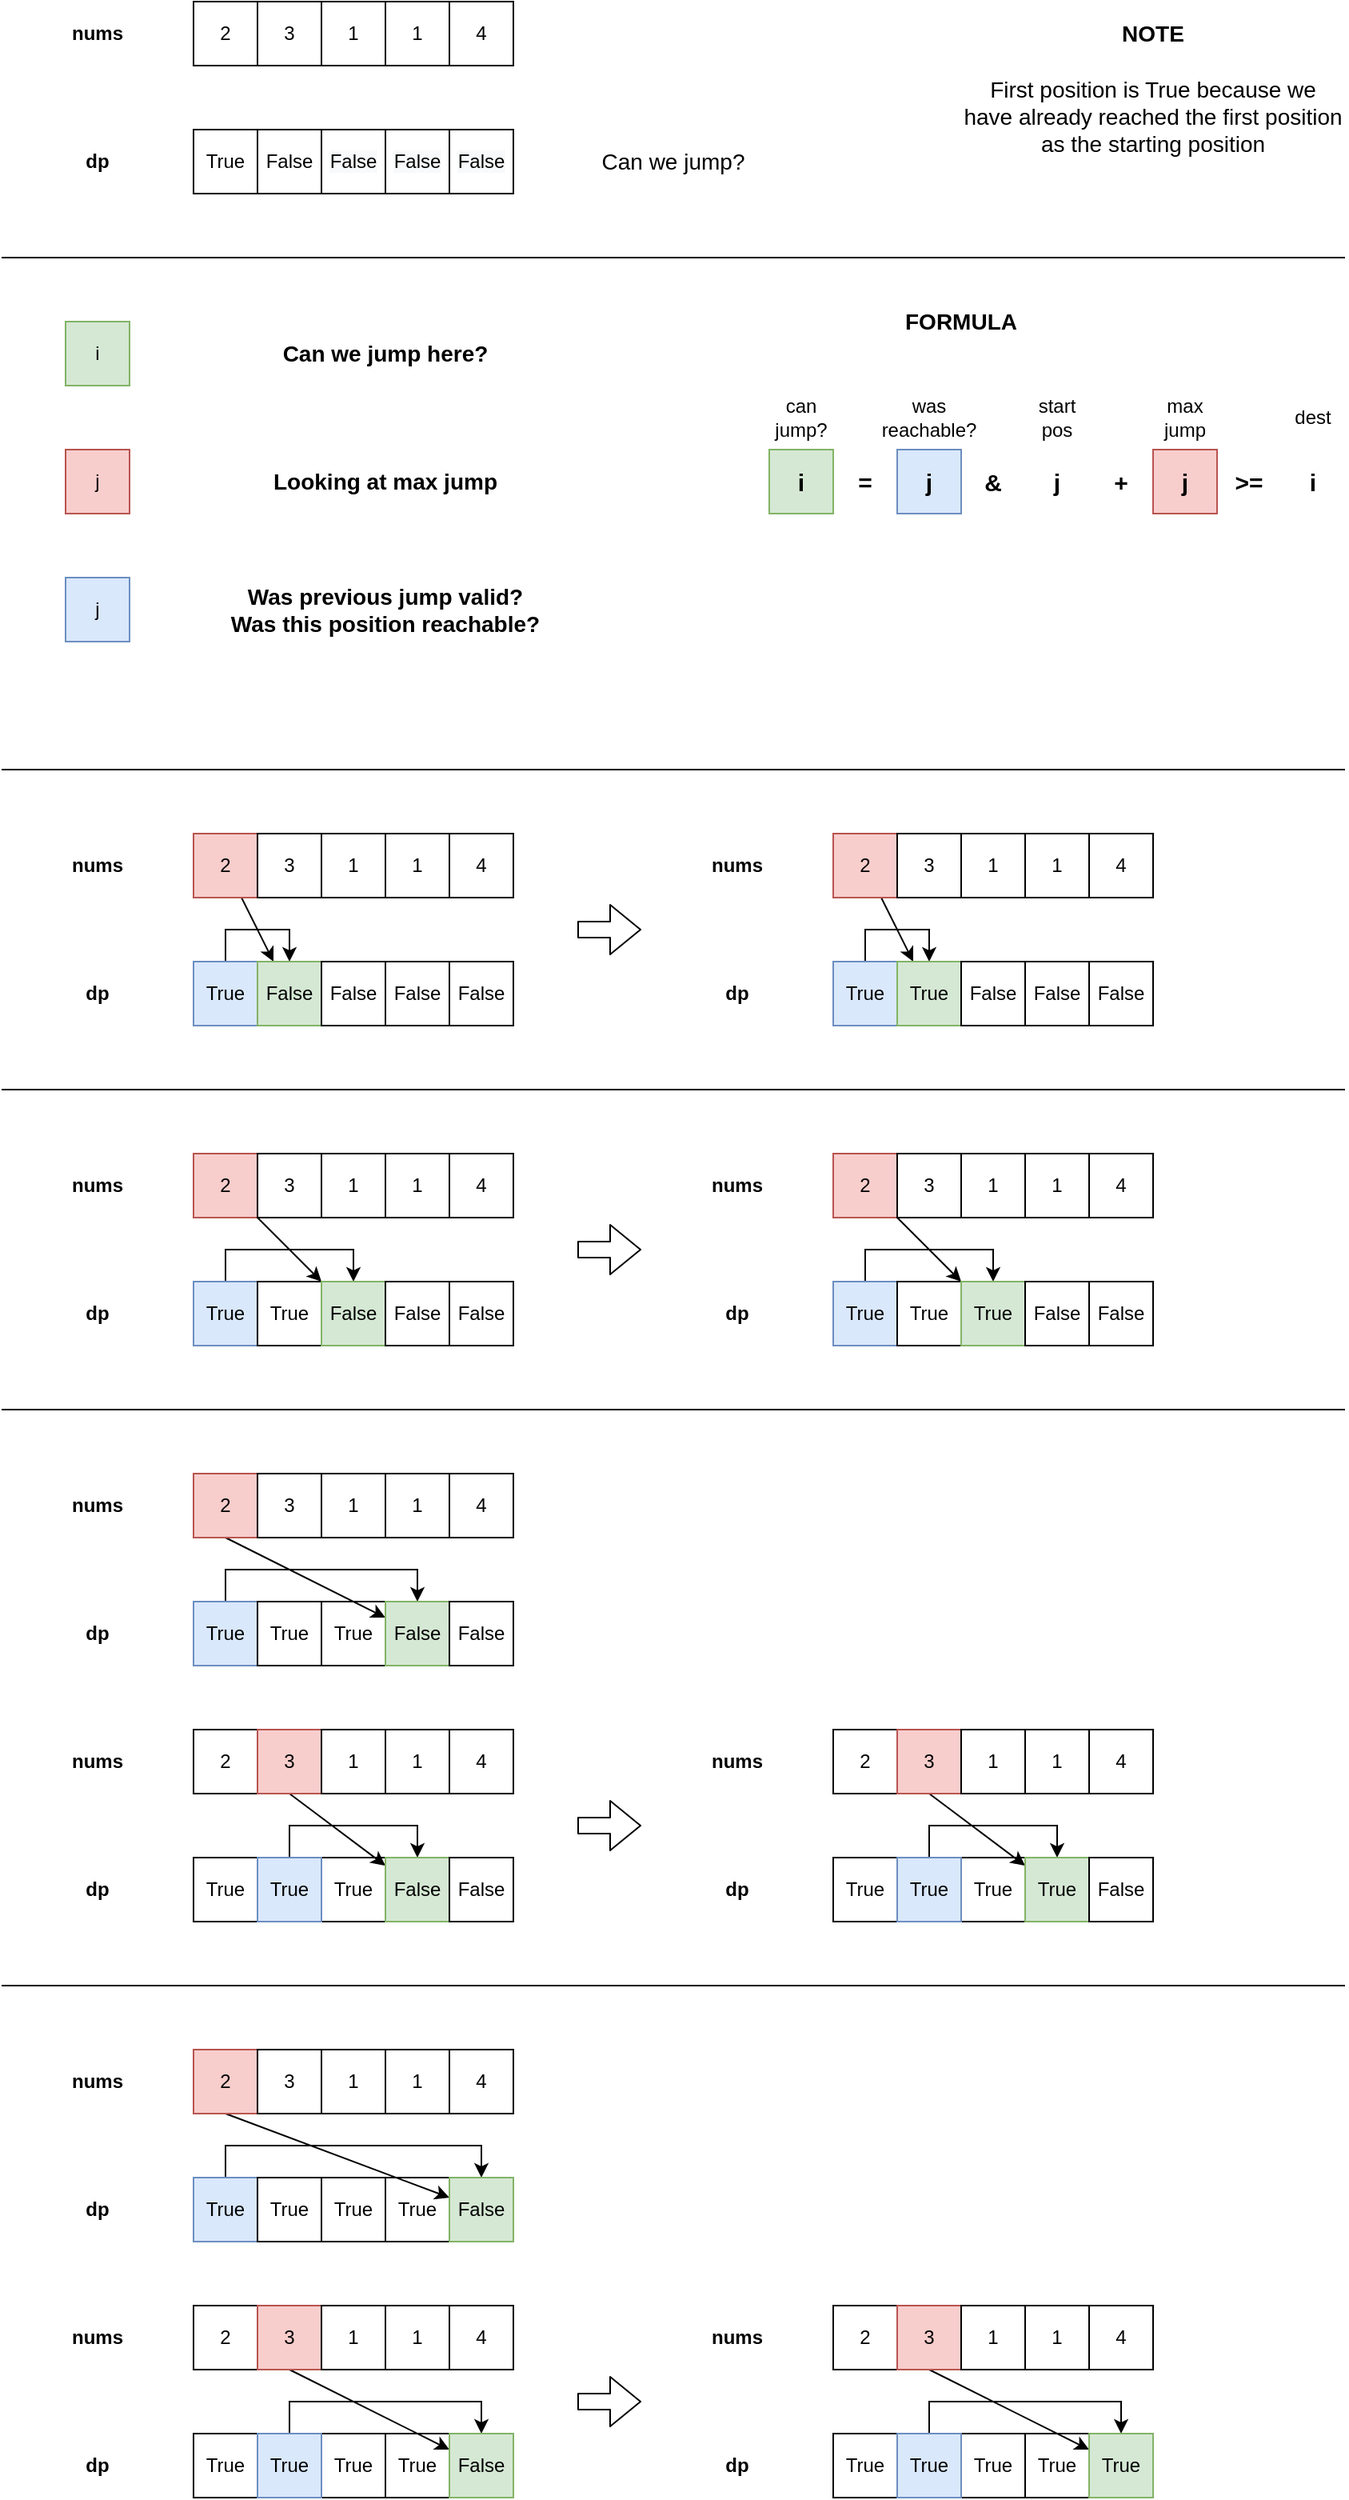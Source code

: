 <mxfile version="15.3.0" type="device"><diagram id="KZQVEzHMO0jpDMkzLU8p" name="Page-1"><mxGraphModel dx="1662" dy="804" grid="1" gridSize="10" guides="1" tooltips="1" connect="1" arrows="1" fold="1" page="1" pageScale="1" pageWidth="850" pageHeight="1100" math="0" shadow="0"><root><mxCell id="0"/><mxCell id="1" parent="0"/><mxCell id="sEmjUcZrNXA3cpRAIByS-242" value="True" style="rounded=0;whiteSpace=wrap;html=1;" parent="1" vertex="1"><mxGeometry x="640" y="1560" width="40" height="40" as="geometry"/></mxCell><mxCell id="sEmjUcZrNXA3cpRAIByS-211" value="True" style="rounded=0;whiteSpace=wrap;html=1;" parent="1" vertex="1"><mxGeometry x="240" y="1400" width="40" height="40" as="geometry"/></mxCell><mxCell id="sEmjUcZrNXA3cpRAIByS-124" value="True" style="rounded=0;whiteSpace=wrap;html=1;" parent="1" vertex="1"><mxGeometry x="200" y="1040" width="40" height="40" as="geometry"/></mxCell><mxCell id="sEmjUcZrNXA3cpRAIByS-1" value="2" style="rounded=0;whiteSpace=wrap;html=1;" parent="1" vertex="1"><mxGeometry x="120" y="40" width="40" height="40" as="geometry"/></mxCell><mxCell id="sEmjUcZrNXA3cpRAIByS-2" value="3" style="rounded=0;whiteSpace=wrap;html=1;" parent="1" vertex="1"><mxGeometry x="160" y="40" width="40" height="40" as="geometry"/></mxCell><mxCell id="sEmjUcZrNXA3cpRAIByS-3" value="1" style="rounded=0;whiteSpace=wrap;html=1;" parent="1" vertex="1"><mxGeometry x="200" y="40" width="40" height="40" as="geometry"/></mxCell><mxCell id="sEmjUcZrNXA3cpRAIByS-4" value="1" style="rounded=0;whiteSpace=wrap;html=1;" parent="1" vertex="1"><mxGeometry x="240" y="40" width="40" height="40" as="geometry"/></mxCell><mxCell id="sEmjUcZrNXA3cpRAIByS-5" value="4" style="rounded=0;whiteSpace=wrap;html=1;" parent="1" vertex="1"><mxGeometry x="280" y="40" width="40" height="40" as="geometry"/></mxCell><mxCell id="sEmjUcZrNXA3cpRAIByS-6" value="True" style="rounded=0;whiteSpace=wrap;html=1;" parent="1" vertex="1"><mxGeometry x="120" y="120" width="40" height="40" as="geometry"/></mxCell><mxCell id="sEmjUcZrNXA3cpRAIByS-7" value="False" style="rounded=0;whiteSpace=wrap;html=1;" parent="1" vertex="1"><mxGeometry x="160" y="120" width="40" height="40" as="geometry"/></mxCell><mxCell id="sEmjUcZrNXA3cpRAIByS-8" value="&lt;span style=&quot;color: rgb(0, 0, 0); font-family: helvetica; font-size: 12px; font-style: normal; font-weight: 400; letter-spacing: normal; text-align: center; text-indent: 0px; text-transform: none; word-spacing: 0px; background-color: rgb(248, 249, 250); display: inline; float: none;&quot;&gt;False&lt;/span&gt;" style="rounded=0;whiteSpace=wrap;html=1;" parent="1" vertex="1"><mxGeometry x="200" y="120" width="40" height="40" as="geometry"/></mxCell><mxCell id="sEmjUcZrNXA3cpRAIByS-9" value="&lt;span style=&quot;color: rgb(0, 0, 0); font-family: helvetica; font-size: 12px; font-style: normal; font-weight: 400; letter-spacing: normal; text-align: center; text-indent: 0px; text-transform: none; word-spacing: 0px; background-color: rgb(248, 249, 250); display: inline; float: none;&quot;&gt;False&lt;/span&gt;" style="rounded=0;whiteSpace=wrap;html=1;" parent="1" vertex="1"><mxGeometry x="240" y="120" width="40" height="40" as="geometry"/></mxCell><mxCell id="sEmjUcZrNXA3cpRAIByS-10" value="&lt;span style=&quot;color: rgb(0, 0, 0); font-family: helvetica; font-size: 12px; font-style: normal; font-weight: 400; letter-spacing: normal; text-align: center; text-indent: 0px; text-transform: none; word-spacing: 0px; background-color: rgb(248, 249, 250); display: inline; float: none;&quot;&gt;False&lt;/span&gt;" style="rounded=0;whiteSpace=wrap;html=1;" parent="1" vertex="1"><mxGeometry x="280" y="120" width="40" height="40" as="geometry"/></mxCell><mxCell id="sEmjUcZrNXA3cpRAIByS-11" value="nums" style="text;html=1;strokeColor=none;fillColor=none;align=center;verticalAlign=middle;whiteSpace=wrap;rounded=0;fontStyle=1" parent="1" vertex="1"><mxGeometry x="40" y="40" width="40" height="40" as="geometry"/></mxCell><mxCell id="sEmjUcZrNXA3cpRAIByS-12" value="dp" style="text;html=1;strokeColor=none;fillColor=none;align=center;verticalAlign=middle;whiteSpace=wrap;rounded=0;fontStyle=1" parent="1" vertex="1"><mxGeometry x="40" y="120" width="40" height="40" as="geometry"/></mxCell><mxCell id="sEmjUcZrNXA3cpRAIByS-19" value="" style="endArrow=none;html=1;" parent="1" edge="1"><mxGeometry width="50" height="50" relative="1" as="geometry"><mxPoint y="200" as="sourcePoint"/><mxPoint x="840" y="200" as="targetPoint"/></mxGeometry></mxCell><mxCell id="sEmjUcZrNXA3cpRAIByS-142" style="rounded=0;orthogonalLoop=1;jettySize=auto;html=1;fontSize=15;" parent="1" source="sEmjUcZrNXA3cpRAIByS-20" target="sEmjUcZrNXA3cpRAIByS-26" edge="1"><mxGeometry relative="1" as="geometry"><mxPoint x="220" y="620" as="targetPoint"/></mxGeometry></mxCell><mxCell id="sEmjUcZrNXA3cpRAIByS-20" value="2" style="rounded=0;whiteSpace=wrap;html=1;fillColor=#f8cecc;strokeColor=#b85450;" parent="1" vertex="1"><mxGeometry x="120" y="560" width="40" height="40" as="geometry"/></mxCell><mxCell id="sEmjUcZrNXA3cpRAIByS-21" value="3" style="rounded=0;whiteSpace=wrap;html=1;" parent="1" vertex="1"><mxGeometry x="160" y="560" width="40" height="40" as="geometry"/></mxCell><mxCell id="sEmjUcZrNXA3cpRAIByS-22" value="1" style="rounded=0;whiteSpace=wrap;html=1;" parent="1" vertex="1"><mxGeometry x="200" y="560" width="40" height="40" as="geometry"/></mxCell><mxCell id="sEmjUcZrNXA3cpRAIByS-23" value="1" style="rounded=0;whiteSpace=wrap;html=1;" parent="1" vertex="1"><mxGeometry x="240" y="560" width="40" height="40" as="geometry"/></mxCell><mxCell id="sEmjUcZrNXA3cpRAIByS-24" value="4" style="rounded=0;whiteSpace=wrap;html=1;" parent="1" vertex="1"><mxGeometry x="280" y="560" width="40" height="40" as="geometry"/></mxCell><mxCell id="sEmjUcZrNXA3cpRAIByS-146" style="edgeStyle=orthogonalEdgeStyle;rounded=0;orthogonalLoop=1;jettySize=auto;html=1;fontSize=15;" parent="1" source="sEmjUcZrNXA3cpRAIByS-25" target="sEmjUcZrNXA3cpRAIByS-26" edge="1"><mxGeometry relative="1" as="geometry"/></mxCell><mxCell id="sEmjUcZrNXA3cpRAIByS-25" value="True" style="rounded=0;whiteSpace=wrap;html=1;fillColor=#dae8fc;strokeColor=#6c8ebf;" parent="1" vertex="1"><mxGeometry x="120" y="640" width="40" height="40" as="geometry"/></mxCell><mxCell id="sEmjUcZrNXA3cpRAIByS-26" value="False" style="rounded=0;whiteSpace=wrap;html=1;fillColor=#d5e8d4;strokeColor=#82b366;" parent="1" vertex="1"><mxGeometry x="160" y="640" width="40" height="40" as="geometry"/></mxCell><mxCell id="sEmjUcZrNXA3cpRAIByS-30" value="nums" style="text;html=1;strokeColor=none;fillColor=none;align=center;verticalAlign=middle;whiteSpace=wrap;rounded=0;fontStyle=1" parent="1" vertex="1"><mxGeometry x="40" y="560" width="40" height="40" as="geometry"/></mxCell><mxCell id="sEmjUcZrNXA3cpRAIByS-31" value="dp" style="text;html=1;strokeColor=none;fillColor=none;align=center;verticalAlign=middle;whiteSpace=wrap;rounded=0;fontStyle=1" parent="1" vertex="1"><mxGeometry x="40" y="640" width="40" height="40" as="geometry"/></mxCell><mxCell id="sEmjUcZrNXA3cpRAIByS-32" value="i" style="rounded=0;whiteSpace=wrap;html=1;fillColor=#d5e8d4;strokeColor=#82b366;" parent="1" vertex="1"><mxGeometry x="40" y="240" width="40" height="40" as="geometry"/></mxCell><mxCell id="sEmjUcZrNXA3cpRAIByS-33" value="j" style="rounded=0;whiteSpace=wrap;html=1;fillColor=#f8cecc;strokeColor=#b85450;" parent="1" vertex="1"><mxGeometry x="40" y="320" width="40" height="40" as="geometry"/></mxCell><mxCell id="sEmjUcZrNXA3cpRAIByS-34" value="Can we jump here?" style="text;html=1;strokeColor=none;fillColor=none;align=center;verticalAlign=middle;whiteSpace=wrap;rounded=0;fontSize=14;fontStyle=1" parent="1" vertex="1"><mxGeometry x="120" y="240" width="240" height="40" as="geometry"/></mxCell><mxCell id="sEmjUcZrNXA3cpRAIByS-35" value="Looking at max jump" style="text;html=1;strokeColor=none;fillColor=none;align=center;verticalAlign=middle;whiteSpace=wrap;rounded=0;fontSize=14;fontStyle=1" parent="1" vertex="1"><mxGeometry x="120" y="320" width="240" height="40" as="geometry"/></mxCell><mxCell id="sEmjUcZrNXA3cpRAIByS-36" value="" style="endArrow=none;html=1;" parent="1" edge="1"><mxGeometry width="50" height="50" relative="1" as="geometry"><mxPoint y="520" as="sourcePoint"/><mxPoint x="840" y="520" as="targetPoint"/></mxGeometry></mxCell><mxCell id="sEmjUcZrNXA3cpRAIByS-38" value="NOTE" style="text;html=1;strokeColor=none;fillColor=none;align=center;verticalAlign=middle;whiteSpace=wrap;rounded=0;fontSize=14;fontStyle=1" parent="1" vertex="1"><mxGeometry x="600" y="40" width="240" height="40" as="geometry"/></mxCell><mxCell id="sEmjUcZrNXA3cpRAIByS-39" value="First position is True because we have already reached the first position as the starting position" style="text;html=1;strokeColor=none;fillColor=none;align=center;verticalAlign=top;whiteSpace=wrap;rounded=0;fontSize=14;fontStyle=0" parent="1" vertex="1"><mxGeometry x="600" y="80" width="240" height="80" as="geometry"/></mxCell><mxCell id="sEmjUcZrNXA3cpRAIByS-40" value="Can we jump?" style="text;html=1;strokeColor=none;fillColor=none;align=center;verticalAlign=middle;whiteSpace=wrap;rounded=0;fontSize=14;" parent="1" vertex="1"><mxGeometry x="360" y="120" width="120" height="40" as="geometry"/></mxCell><mxCell id="sEmjUcZrNXA3cpRAIByS-41" value="FORMULA" style="text;html=1;strokeColor=none;fillColor=none;align=center;verticalAlign=middle;whiteSpace=wrap;rounded=0;fontSize=14;fontStyle=1" parent="1" vertex="1"><mxGeometry x="480" y="220" width="240" height="40" as="geometry"/></mxCell><mxCell id="sEmjUcZrNXA3cpRAIByS-42" value="i" style="rounded=0;whiteSpace=wrap;html=1;fillColor=#d5e8d4;strokeColor=#82b366;fontSize=15;fontStyle=1" parent="1" vertex="1"><mxGeometry x="480" y="320" width="40" height="40" as="geometry"/></mxCell><mxCell id="sEmjUcZrNXA3cpRAIByS-43" value="=" style="text;html=1;strokeColor=none;fillColor=none;align=center;verticalAlign=middle;whiteSpace=wrap;rounded=0;fontStyle=1;fontSize=15;" parent="1" vertex="1"><mxGeometry x="520" y="320" width="40" height="40" as="geometry"/></mxCell><mxCell id="sEmjUcZrNXA3cpRAIByS-44" value="start&lt;br&gt;pos" style="text;html=1;strokeColor=none;fillColor=none;align=center;verticalAlign=middle;whiteSpace=wrap;rounded=0;fontStyle=0" parent="1" vertex="1"><mxGeometry x="640" y="280" width="40" height="40" as="geometry"/></mxCell><mxCell id="sEmjUcZrNXA3cpRAIByS-45" value="j" style="rounded=0;whiteSpace=wrap;html=1;fillColor=#f8cecc;strokeColor=#b85450;fontSize=15;fontStyle=1" parent="1" vertex="1"><mxGeometry x="720" y="320" width="40" height="40" as="geometry"/></mxCell><mxCell id="sEmjUcZrNXA3cpRAIByS-46" value="j" style="text;html=1;strokeColor=none;fillColor=none;align=center;verticalAlign=middle;whiteSpace=wrap;rounded=0;fontStyle=1;fontSize=15;" parent="1" vertex="1"><mxGeometry x="640" y="320" width="40" height="40" as="geometry"/></mxCell><mxCell id="sEmjUcZrNXA3cpRAIByS-47" value="+" style="text;html=1;strokeColor=none;fillColor=none;align=center;verticalAlign=middle;whiteSpace=wrap;rounded=0;fontStyle=1;fontSize=15;" parent="1" vertex="1"><mxGeometry x="680" y="320" width="40" height="40" as="geometry"/></mxCell><mxCell id="sEmjUcZrNXA3cpRAIByS-48" value="&amp;gt;=" style="text;html=1;strokeColor=none;fillColor=none;align=center;verticalAlign=middle;whiteSpace=wrap;rounded=0;fontStyle=1;fontSize=15;" parent="1" vertex="1"><mxGeometry x="760" y="320" width="40" height="40" as="geometry"/></mxCell><mxCell id="sEmjUcZrNXA3cpRAIByS-49" value="i" style="text;html=1;strokeColor=none;fillColor=none;align=center;verticalAlign=middle;whiteSpace=wrap;rounded=0;fontStyle=1;fontSize=15;" parent="1" vertex="1"><mxGeometry x="800" y="320" width="40" height="40" as="geometry"/></mxCell><mxCell id="sEmjUcZrNXA3cpRAIByS-50" value="max&lt;br&gt;jump" style="text;html=1;strokeColor=none;fillColor=none;align=center;verticalAlign=middle;whiteSpace=wrap;rounded=0;fontStyle=0" parent="1" vertex="1"><mxGeometry x="720" y="280" width="40" height="40" as="geometry"/></mxCell><mxCell id="sEmjUcZrNXA3cpRAIByS-51" value="dest" style="text;html=1;strokeColor=none;fillColor=none;align=center;verticalAlign=middle;whiteSpace=wrap;rounded=0;fontStyle=0" parent="1" vertex="1"><mxGeometry x="800" y="280" width="40" height="40" as="geometry"/></mxCell><mxCell id="sEmjUcZrNXA3cpRAIByS-52" value="can&lt;br&gt;jump?" style="text;html=1;strokeColor=none;fillColor=none;align=center;verticalAlign=middle;whiteSpace=wrap;rounded=0;fontStyle=0" parent="1" vertex="1"><mxGeometry x="480" y="280" width="40" height="40" as="geometry"/></mxCell><mxCell id="sEmjUcZrNXA3cpRAIByS-143" style="edgeStyle=none;rounded=0;orthogonalLoop=1;jettySize=auto;html=1;fontSize=15;" parent="1" source="sEmjUcZrNXA3cpRAIByS-53" target="sEmjUcZrNXA3cpRAIByS-59" edge="1"><mxGeometry relative="1" as="geometry"/></mxCell><mxCell id="sEmjUcZrNXA3cpRAIByS-53" value="2" style="rounded=0;whiteSpace=wrap;html=1;fillColor=#f8cecc;strokeColor=#b85450;" parent="1" vertex="1"><mxGeometry x="520" y="560" width="40" height="40" as="geometry"/></mxCell><mxCell id="sEmjUcZrNXA3cpRAIByS-54" value="3" style="rounded=0;whiteSpace=wrap;html=1;" parent="1" vertex="1"><mxGeometry x="560" y="560" width="40" height="40" as="geometry"/></mxCell><mxCell id="sEmjUcZrNXA3cpRAIByS-55" value="1" style="rounded=0;whiteSpace=wrap;html=1;" parent="1" vertex="1"><mxGeometry x="600" y="560" width="40" height="40" as="geometry"/></mxCell><mxCell id="sEmjUcZrNXA3cpRAIByS-56" value="1" style="rounded=0;whiteSpace=wrap;html=1;" parent="1" vertex="1"><mxGeometry x="640" y="560" width="40" height="40" as="geometry"/></mxCell><mxCell id="sEmjUcZrNXA3cpRAIByS-57" value="4" style="rounded=0;whiteSpace=wrap;html=1;" parent="1" vertex="1"><mxGeometry x="680" y="560" width="40" height="40" as="geometry"/></mxCell><mxCell id="sEmjUcZrNXA3cpRAIByS-147" style="edgeStyle=orthogonalEdgeStyle;rounded=0;orthogonalLoop=1;jettySize=auto;html=1;fontSize=15;" parent="1" source="sEmjUcZrNXA3cpRAIByS-58" target="sEmjUcZrNXA3cpRAIByS-59" edge="1"><mxGeometry relative="1" as="geometry"/></mxCell><mxCell id="sEmjUcZrNXA3cpRAIByS-58" value="True" style="rounded=0;whiteSpace=wrap;html=1;fillColor=#dae8fc;strokeColor=#6c8ebf;" parent="1" vertex="1"><mxGeometry x="520" y="640" width="40" height="40" as="geometry"/></mxCell><mxCell id="sEmjUcZrNXA3cpRAIByS-59" value="True" style="rounded=0;whiteSpace=wrap;html=1;fillColor=#d5e8d4;strokeColor=#82b366;" parent="1" vertex="1"><mxGeometry x="560" y="640" width="40" height="40" as="geometry"/></mxCell><mxCell id="sEmjUcZrNXA3cpRAIByS-63" value="nums" style="text;html=1;strokeColor=none;fillColor=none;align=center;verticalAlign=middle;whiteSpace=wrap;rounded=0;fontStyle=1" parent="1" vertex="1"><mxGeometry x="440" y="560" width="40" height="40" as="geometry"/></mxCell><mxCell id="sEmjUcZrNXA3cpRAIByS-64" value="dp" style="text;html=1;strokeColor=none;fillColor=none;align=center;verticalAlign=middle;whiteSpace=wrap;rounded=0;fontStyle=1" parent="1" vertex="1"><mxGeometry x="440" y="640" width="40" height="40" as="geometry"/></mxCell><mxCell id="sEmjUcZrNXA3cpRAIByS-65" value="" style="shape=flexArrow;endArrow=classic;html=1;fontSize=15;" parent="1" edge="1"><mxGeometry width="50" height="50" relative="1" as="geometry"><mxPoint x="360" y="620" as="sourcePoint"/><mxPoint x="400" y="620" as="targetPoint"/></mxGeometry></mxCell><mxCell id="sEmjUcZrNXA3cpRAIByS-144" style="edgeStyle=none;rounded=0;orthogonalLoop=1;jettySize=auto;html=1;fontSize=15;" parent="1" source="sEmjUcZrNXA3cpRAIByS-66" target="sEmjUcZrNXA3cpRAIByS-79" edge="1"><mxGeometry relative="1" as="geometry"/></mxCell><mxCell id="sEmjUcZrNXA3cpRAIByS-66" value="2" style="rounded=0;whiteSpace=wrap;html=1;fillColor=#f8cecc;strokeColor=#b85450;" parent="1" vertex="1"><mxGeometry x="120" y="760" width="40" height="40" as="geometry"/></mxCell><mxCell id="sEmjUcZrNXA3cpRAIByS-67" value="3" style="rounded=0;whiteSpace=wrap;html=1;" parent="1" vertex="1"><mxGeometry x="160" y="760" width="40" height="40" as="geometry"/></mxCell><mxCell id="sEmjUcZrNXA3cpRAIByS-68" value="1" style="rounded=0;whiteSpace=wrap;html=1;" parent="1" vertex="1"><mxGeometry x="200" y="760" width="40" height="40" as="geometry"/></mxCell><mxCell id="sEmjUcZrNXA3cpRAIByS-69" value="1" style="rounded=0;whiteSpace=wrap;html=1;" parent="1" vertex="1"><mxGeometry x="240" y="760" width="40" height="40" as="geometry"/></mxCell><mxCell id="sEmjUcZrNXA3cpRAIByS-70" value="4" style="rounded=0;whiteSpace=wrap;html=1;" parent="1" vertex="1"><mxGeometry x="280" y="760" width="40" height="40" as="geometry"/></mxCell><mxCell id="sEmjUcZrNXA3cpRAIByS-148" style="edgeStyle=orthogonalEdgeStyle;rounded=0;orthogonalLoop=1;jettySize=auto;html=1;fontSize=15;" parent="1" source="sEmjUcZrNXA3cpRAIByS-71" target="sEmjUcZrNXA3cpRAIByS-79" edge="1"><mxGeometry relative="1" as="geometry"><Array as="points"><mxPoint x="140" y="820"/><mxPoint x="220" y="820"/></Array></mxGeometry></mxCell><mxCell id="sEmjUcZrNXA3cpRAIByS-71" value="True" style="rounded=0;whiteSpace=wrap;html=1;fillColor=#dae8fc;strokeColor=#6c8ebf;" parent="1" vertex="1"><mxGeometry x="120" y="840" width="40" height="40" as="geometry"/></mxCell><mxCell id="sEmjUcZrNXA3cpRAIByS-72" value="True" style="rounded=0;whiteSpace=wrap;html=1;" parent="1" vertex="1"><mxGeometry x="160" y="840" width="40" height="40" as="geometry"/></mxCell><mxCell id="sEmjUcZrNXA3cpRAIByS-76" value="nums" style="text;html=1;strokeColor=none;fillColor=none;align=center;verticalAlign=middle;whiteSpace=wrap;rounded=0;fontStyle=1" parent="1" vertex="1"><mxGeometry x="40" y="760" width="40" height="40" as="geometry"/></mxCell><mxCell id="sEmjUcZrNXA3cpRAIByS-77" value="dp" style="text;html=1;strokeColor=none;fillColor=none;align=center;verticalAlign=middle;whiteSpace=wrap;rounded=0;fontStyle=1" parent="1" vertex="1"><mxGeometry x="40" y="840" width="40" height="40" as="geometry"/></mxCell><mxCell id="sEmjUcZrNXA3cpRAIByS-79" value="False" style="rounded=0;whiteSpace=wrap;html=1;fillColor=#d5e8d4;strokeColor=#82b366;" parent="1" vertex="1"><mxGeometry x="200" y="840" width="40" height="40" as="geometry"/></mxCell><mxCell id="sEmjUcZrNXA3cpRAIByS-80" value="False" style="rounded=0;whiteSpace=wrap;html=1;" parent="1" vertex="1"><mxGeometry x="240" y="840" width="40" height="40" as="geometry"/></mxCell><mxCell id="sEmjUcZrNXA3cpRAIByS-81" value="False" style="rounded=0;whiteSpace=wrap;html=1;" parent="1" vertex="1"><mxGeometry x="280" y="840" width="40" height="40" as="geometry"/></mxCell><mxCell id="sEmjUcZrNXA3cpRAIByS-82" value="False" style="rounded=0;whiteSpace=wrap;html=1;" parent="1" vertex="1"><mxGeometry x="600" y="640" width="40" height="40" as="geometry"/></mxCell><mxCell id="sEmjUcZrNXA3cpRAIByS-83" value="False" style="rounded=0;whiteSpace=wrap;html=1;" parent="1" vertex="1"><mxGeometry x="640" y="640" width="40" height="40" as="geometry"/></mxCell><mxCell id="sEmjUcZrNXA3cpRAIByS-84" value="False" style="rounded=0;whiteSpace=wrap;html=1;" parent="1" vertex="1"><mxGeometry x="680" y="640" width="40" height="40" as="geometry"/></mxCell><mxCell id="sEmjUcZrNXA3cpRAIByS-85" value="False" style="rounded=0;whiteSpace=wrap;html=1;" parent="1" vertex="1"><mxGeometry x="200" y="640" width="40" height="40" as="geometry"/></mxCell><mxCell id="sEmjUcZrNXA3cpRAIByS-86" value="False" style="rounded=0;whiteSpace=wrap;html=1;" parent="1" vertex="1"><mxGeometry x="240" y="640" width="40" height="40" as="geometry"/></mxCell><mxCell id="sEmjUcZrNXA3cpRAIByS-87" value="False" style="rounded=0;whiteSpace=wrap;html=1;" parent="1" vertex="1"><mxGeometry x="280" y="640" width="40" height="40" as="geometry"/></mxCell><mxCell id="sEmjUcZrNXA3cpRAIByS-88" value="j" style="rounded=0;whiteSpace=wrap;html=1;fillColor=#dae8fc;strokeColor=#6c8ebf;" parent="1" vertex="1"><mxGeometry x="40" y="400" width="40" height="40" as="geometry"/></mxCell><mxCell id="sEmjUcZrNXA3cpRAIByS-89" value="Was previous jump valid?&lt;br&gt;Was this position reachable?" style="text;html=1;strokeColor=none;fillColor=none;align=center;verticalAlign=middle;whiteSpace=wrap;rounded=0;fontSize=14;fontStyle=1" parent="1" vertex="1"><mxGeometry x="120" y="400" width="240" height="40" as="geometry"/></mxCell><mxCell id="sEmjUcZrNXA3cpRAIByS-99" value="j" style="rounded=0;whiteSpace=wrap;html=1;fillColor=#dae8fc;strokeColor=#6c8ebf;fontStyle=1;fontSize=15;" parent="1" vertex="1"><mxGeometry x="560" y="320" width="40" height="40" as="geometry"/></mxCell><mxCell id="sEmjUcZrNXA3cpRAIByS-100" value="" style="shape=flexArrow;endArrow=classic;html=1;fontSize=15;" parent="1" edge="1"><mxGeometry width="50" height="50" relative="1" as="geometry"><mxPoint x="360" y="820" as="sourcePoint"/><mxPoint x="400" y="820" as="targetPoint"/></mxGeometry></mxCell><mxCell id="sEmjUcZrNXA3cpRAIByS-145" style="edgeStyle=none;rounded=0;orthogonalLoop=1;jettySize=auto;html=1;fontSize=15;" parent="1" source="sEmjUcZrNXA3cpRAIByS-101" target="sEmjUcZrNXA3cpRAIByS-110" edge="1"><mxGeometry relative="1" as="geometry"/></mxCell><mxCell id="sEmjUcZrNXA3cpRAIByS-101" value="2" style="rounded=0;whiteSpace=wrap;html=1;fillColor=#f8cecc;strokeColor=#b85450;" parent="1" vertex="1"><mxGeometry x="520" y="760" width="40" height="40" as="geometry"/></mxCell><mxCell id="sEmjUcZrNXA3cpRAIByS-102" value="3" style="rounded=0;whiteSpace=wrap;html=1;" parent="1" vertex="1"><mxGeometry x="560" y="760" width="40" height="40" as="geometry"/></mxCell><mxCell id="sEmjUcZrNXA3cpRAIByS-103" value="1" style="rounded=0;whiteSpace=wrap;html=1;" parent="1" vertex="1"><mxGeometry x="600" y="760" width="40" height="40" as="geometry"/></mxCell><mxCell id="sEmjUcZrNXA3cpRAIByS-104" value="1" style="rounded=0;whiteSpace=wrap;html=1;" parent="1" vertex="1"><mxGeometry x="640" y="760" width="40" height="40" as="geometry"/></mxCell><mxCell id="sEmjUcZrNXA3cpRAIByS-105" value="4" style="rounded=0;whiteSpace=wrap;html=1;" parent="1" vertex="1"><mxGeometry x="680" y="760" width="40" height="40" as="geometry"/></mxCell><mxCell id="sEmjUcZrNXA3cpRAIByS-149" style="edgeStyle=orthogonalEdgeStyle;rounded=0;orthogonalLoop=1;jettySize=auto;html=1;fontSize=15;" parent="1" source="sEmjUcZrNXA3cpRAIByS-106" target="sEmjUcZrNXA3cpRAIByS-110" edge="1"><mxGeometry relative="1" as="geometry"><Array as="points"><mxPoint x="540" y="820"/><mxPoint x="620" y="820"/></Array></mxGeometry></mxCell><mxCell id="sEmjUcZrNXA3cpRAIByS-106" value="True" style="rounded=0;whiteSpace=wrap;html=1;fillColor=#dae8fc;strokeColor=#6c8ebf;" parent="1" vertex="1"><mxGeometry x="520" y="840" width="40" height="40" as="geometry"/></mxCell><mxCell id="sEmjUcZrNXA3cpRAIByS-107" value="True" style="rounded=0;whiteSpace=wrap;html=1;" parent="1" vertex="1"><mxGeometry x="560" y="840" width="40" height="40" as="geometry"/></mxCell><mxCell id="sEmjUcZrNXA3cpRAIByS-108" value="nums" style="text;html=1;strokeColor=none;fillColor=none;align=center;verticalAlign=middle;whiteSpace=wrap;rounded=0;fontStyle=1" parent="1" vertex="1"><mxGeometry x="440" y="760" width="40" height="40" as="geometry"/></mxCell><mxCell id="sEmjUcZrNXA3cpRAIByS-109" value="dp" style="text;html=1;strokeColor=none;fillColor=none;align=center;verticalAlign=middle;whiteSpace=wrap;rounded=0;fontStyle=1" parent="1" vertex="1"><mxGeometry x="440" y="840" width="40" height="40" as="geometry"/></mxCell><mxCell id="sEmjUcZrNXA3cpRAIByS-110" value="True" style="rounded=0;whiteSpace=wrap;html=1;fillColor=#d5e8d4;strokeColor=#82b366;" parent="1" vertex="1"><mxGeometry x="600" y="840" width="40" height="40" as="geometry"/></mxCell><mxCell id="sEmjUcZrNXA3cpRAIByS-111" value="False" style="rounded=0;whiteSpace=wrap;html=1;" parent="1" vertex="1"><mxGeometry x="640" y="840" width="40" height="40" as="geometry"/></mxCell><mxCell id="sEmjUcZrNXA3cpRAIByS-112" value="False" style="rounded=0;whiteSpace=wrap;html=1;" parent="1" vertex="1"><mxGeometry x="680" y="840" width="40" height="40" as="geometry"/></mxCell><mxCell id="sEmjUcZrNXA3cpRAIByS-114" value="" style="endArrow=none;html=1;" parent="1" edge="1"><mxGeometry width="50" height="50" relative="1" as="geometry"><mxPoint y="720" as="sourcePoint"/><mxPoint x="840" y="720" as="targetPoint"/></mxGeometry></mxCell><mxCell id="sEmjUcZrNXA3cpRAIByS-152" style="rounded=0;orthogonalLoop=1;jettySize=auto;html=1;fontSize=15;exitX=0.5;exitY=1;exitDx=0;exitDy=0;" parent="1" source="sEmjUcZrNXA3cpRAIByS-115" target="sEmjUcZrNXA3cpRAIByS-125" edge="1"><mxGeometry relative="1" as="geometry"/></mxCell><mxCell id="sEmjUcZrNXA3cpRAIByS-115" value="2" style="rounded=0;whiteSpace=wrap;html=1;fillColor=#f8cecc;strokeColor=#b85450;" parent="1" vertex="1"><mxGeometry x="120" y="960" width="40" height="40" as="geometry"/></mxCell><mxCell id="sEmjUcZrNXA3cpRAIByS-116" value="3" style="rounded=0;whiteSpace=wrap;html=1;" parent="1" vertex="1"><mxGeometry x="160" y="960" width="40" height="40" as="geometry"/></mxCell><mxCell id="sEmjUcZrNXA3cpRAIByS-117" value="1" style="rounded=0;whiteSpace=wrap;html=1;" parent="1" vertex="1"><mxGeometry x="200" y="960" width="40" height="40" as="geometry"/></mxCell><mxCell id="sEmjUcZrNXA3cpRAIByS-118" value="1" style="rounded=0;whiteSpace=wrap;html=1;" parent="1" vertex="1"><mxGeometry x="240" y="960" width="40" height="40" as="geometry"/></mxCell><mxCell id="sEmjUcZrNXA3cpRAIByS-119" value="4" style="rounded=0;whiteSpace=wrap;html=1;" parent="1" vertex="1"><mxGeometry x="280" y="960" width="40" height="40" as="geometry"/></mxCell><mxCell id="sEmjUcZrNXA3cpRAIByS-151" style="edgeStyle=orthogonalEdgeStyle;rounded=0;orthogonalLoop=1;jettySize=auto;html=1;fontSize=15;" parent="1" source="sEmjUcZrNXA3cpRAIByS-120" target="sEmjUcZrNXA3cpRAIByS-125" edge="1"><mxGeometry relative="1" as="geometry"><Array as="points"><mxPoint x="140" y="1020"/><mxPoint x="260" y="1020"/></Array></mxGeometry></mxCell><mxCell id="sEmjUcZrNXA3cpRAIByS-120" value="True" style="rounded=0;whiteSpace=wrap;html=1;fillColor=#dae8fc;strokeColor=#6c8ebf;" parent="1" vertex="1"><mxGeometry x="120" y="1040" width="40" height="40" as="geometry"/></mxCell><mxCell id="sEmjUcZrNXA3cpRAIByS-121" value="True" style="rounded=0;whiteSpace=wrap;html=1;" parent="1" vertex="1"><mxGeometry x="160" y="1040" width="40" height="40" as="geometry"/></mxCell><mxCell id="sEmjUcZrNXA3cpRAIByS-122" value="nums" style="text;html=1;strokeColor=none;fillColor=none;align=center;verticalAlign=middle;whiteSpace=wrap;rounded=0;fontStyle=1" parent="1" vertex="1"><mxGeometry x="40" y="960" width="40" height="40" as="geometry"/></mxCell><mxCell id="sEmjUcZrNXA3cpRAIByS-123" value="dp" style="text;html=1;strokeColor=none;fillColor=none;align=center;verticalAlign=middle;whiteSpace=wrap;rounded=0;fontStyle=1" parent="1" vertex="1"><mxGeometry x="40" y="1040" width="40" height="40" as="geometry"/></mxCell><mxCell id="sEmjUcZrNXA3cpRAIByS-125" value="False" style="rounded=0;whiteSpace=wrap;html=1;fillColor=#d5e8d4;strokeColor=#82b366;" parent="1" vertex="1"><mxGeometry x="240" y="1040" width="40" height="40" as="geometry"/></mxCell><mxCell id="sEmjUcZrNXA3cpRAIByS-126" value="False" style="rounded=0;whiteSpace=wrap;html=1;" parent="1" vertex="1"><mxGeometry x="280" y="1040" width="40" height="40" as="geometry"/></mxCell><mxCell id="sEmjUcZrNXA3cpRAIByS-140" value="" style="endArrow=none;html=1;" parent="1" edge="1"><mxGeometry width="50" height="50" relative="1" as="geometry"><mxPoint y="920" as="sourcePoint"/><mxPoint x="840" y="920" as="targetPoint"/></mxGeometry></mxCell><mxCell id="sEmjUcZrNXA3cpRAIByS-153" value="True" style="rounded=0;whiteSpace=wrap;html=1;" parent="1" vertex="1"><mxGeometry x="200" y="1200" width="40" height="40" as="geometry"/></mxCell><mxCell id="sEmjUcZrNXA3cpRAIByS-154" style="rounded=0;orthogonalLoop=1;jettySize=auto;html=1;fontSize=15;exitX=0.5;exitY=1;exitDx=0;exitDy=0;" parent="1" source="sEmjUcZrNXA3cpRAIByS-156" target="sEmjUcZrNXA3cpRAIByS-165" edge="1"><mxGeometry relative="1" as="geometry"/></mxCell><mxCell id="sEmjUcZrNXA3cpRAIByS-155" value="2" style="rounded=0;whiteSpace=wrap;html=1;" parent="1" vertex="1"><mxGeometry x="120" y="1120" width="40" height="40" as="geometry"/></mxCell><mxCell id="sEmjUcZrNXA3cpRAIByS-156" value="3" style="rounded=0;whiteSpace=wrap;html=1;fillColor=#f8cecc;strokeColor=#b85450;" parent="1" vertex="1"><mxGeometry x="160" y="1120" width="40" height="40" as="geometry"/></mxCell><mxCell id="sEmjUcZrNXA3cpRAIByS-157" value="1" style="rounded=0;whiteSpace=wrap;html=1;" parent="1" vertex="1"><mxGeometry x="200" y="1120" width="40" height="40" as="geometry"/></mxCell><mxCell id="sEmjUcZrNXA3cpRAIByS-158" value="1" style="rounded=0;whiteSpace=wrap;html=1;" parent="1" vertex="1"><mxGeometry x="240" y="1120" width="40" height="40" as="geometry"/></mxCell><mxCell id="sEmjUcZrNXA3cpRAIByS-159" value="4" style="rounded=0;whiteSpace=wrap;html=1;" parent="1" vertex="1"><mxGeometry x="280" y="1120" width="40" height="40" as="geometry"/></mxCell><mxCell id="sEmjUcZrNXA3cpRAIByS-161" value="True" style="rounded=0;whiteSpace=wrap;html=1;" parent="1" vertex="1"><mxGeometry x="120" y="1200" width="40" height="40" as="geometry"/></mxCell><mxCell id="sEmjUcZrNXA3cpRAIByS-181" style="edgeStyle=orthogonalEdgeStyle;rounded=0;orthogonalLoop=1;jettySize=auto;html=1;fontSize=15;" parent="1" source="sEmjUcZrNXA3cpRAIByS-162" target="sEmjUcZrNXA3cpRAIByS-165" edge="1"><mxGeometry relative="1" as="geometry"><Array as="points"><mxPoint x="180" y="1180"/><mxPoint x="260" y="1180"/></Array></mxGeometry></mxCell><mxCell id="sEmjUcZrNXA3cpRAIByS-162" value="True" style="rounded=0;whiteSpace=wrap;html=1;fillColor=#dae8fc;strokeColor=#6c8ebf;" parent="1" vertex="1"><mxGeometry x="160" y="1200" width="40" height="40" as="geometry"/></mxCell><mxCell id="sEmjUcZrNXA3cpRAIByS-163" value="nums" style="text;html=1;strokeColor=none;fillColor=none;align=center;verticalAlign=middle;whiteSpace=wrap;rounded=0;fontStyle=1" parent="1" vertex="1"><mxGeometry x="40" y="1120" width="40" height="40" as="geometry"/></mxCell><mxCell id="sEmjUcZrNXA3cpRAIByS-164" value="dp" style="text;html=1;strokeColor=none;fillColor=none;align=center;verticalAlign=middle;whiteSpace=wrap;rounded=0;fontStyle=1" parent="1" vertex="1"><mxGeometry x="40" y="1200" width="40" height="40" as="geometry"/></mxCell><mxCell id="sEmjUcZrNXA3cpRAIByS-165" value="False" style="rounded=0;whiteSpace=wrap;html=1;fillColor=#d5e8d4;strokeColor=#82b366;" parent="1" vertex="1"><mxGeometry x="240" y="1200" width="40" height="40" as="geometry"/></mxCell><mxCell id="sEmjUcZrNXA3cpRAIByS-166" value="False" style="rounded=0;whiteSpace=wrap;html=1;" parent="1" vertex="1"><mxGeometry x="280" y="1200" width="40" height="40" as="geometry"/></mxCell><mxCell id="sEmjUcZrNXA3cpRAIByS-167" value="" style="shape=flexArrow;endArrow=classic;html=1;fontSize=15;" parent="1" edge="1"><mxGeometry width="50" height="50" relative="1" as="geometry"><mxPoint x="360" y="1180" as="sourcePoint"/><mxPoint x="400" y="1180" as="targetPoint"/></mxGeometry></mxCell><mxCell id="sEmjUcZrNXA3cpRAIByS-182" value="True" style="rounded=0;whiteSpace=wrap;html=1;" parent="1" vertex="1"><mxGeometry x="600" y="1200" width="40" height="40" as="geometry"/></mxCell><mxCell id="sEmjUcZrNXA3cpRAIByS-183" style="rounded=0;orthogonalLoop=1;jettySize=auto;html=1;fontSize=15;exitX=0.5;exitY=1;exitDx=0;exitDy=0;" parent="1" source="sEmjUcZrNXA3cpRAIByS-185" target="sEmjUcZrNXA3cpRAIByS-194" edge="1"><mxGeometry relative="1" as="geometry"/></mxCell><mxCell id="sEmjUcZrNXA3cpRAIByS-184" value="2" style="rounded=0;whiteSpace=wrap;html=1;" parent="1" vertex="1"><mxGeometry x="520" y="1120" width="40" height="40" as="geometry"/></mxCell><mxCell id="sEmjUcZrNXA3cpRAIByS-185" value="3" style="rounded=0;whiteSpace=wrap;html=1;fillColor=#f8cecc;strokeColor=#b85450;" parent="1" vertex="1"><mxGeometry x="560" y="1120" width="40" height="40" as="geometry"/></mxCell><mxCell id="sEmjUcZrNXA3cpRAIByS-186" value="1" style="rounded=0;whiteSpace=wrap;html=1;" parent="1" vertex="1"><mxGeometry x="600" y="1120" width="40" height="40" as="geometry"/></mxCell><mxCell id="sEmjUcZrNXA3cpRAIByS-187" value="1" style="rounded=0;whiteSpace=wrap;html=1;" parent="1" vertex="1"><mxGeometry x="640" y="1120" width="40" height="40" as="geometry"/></mxCell><mxCell id="sEmjUcZrNXA3cpRAIByS-188" value="4" style="rounded=0;whiteSpace=wrap;html=1;" parent="1" vertex="1"><mxGeometry x="680" y="1120" width="40" height="40" as="geometry"/></mxCell><mxCell id="sEmjUcZrNXA3cpRAIByS-189" value="True" style="rounded=0;whiteSpace=wrap;html=1;" parent="1" vertex="1"><mxGeometry x="520" y="1200" width="40" height="40" as="geometry"/></mxCell><mxCell id="sEmjUcZrNXA3cpRAIByS-190" style="edgeStyle=orthogonalEdgeStyle;rounded=0;orthogonalLoop=1;jettySize=auto;html=1;fontSize=15;" parent="1" source="sEmjUcZrNXA3cpRAIByS-191" target="sEmjUcZrNXA3cpRAIByS-194" edge="1"><mxGeometry relative="1" as="geometry"><Array as="points"><mxPoint x="580" y="1180"/><mxPoint x="660" y="1180"/></Array></mxGeometry></mxCell><mxCell id="sEmjUcZrNXA3cpRAIByS-191" value="True" style="rounded=0;whiteSpace=wrap;html=1;fillColor=#dae8fc;strokeColor=#6c8ebf;" parent="1" vertex="1"><mxGeometry x="560" y="1200" width="40" height="40" as="geometry"/></mxCell><mxCell id="sEmjUcZrNXA3cpRAIByS-192" value="nums" style="text;html=1;strokeColor=none;fillColor=none;align=center;verticalAlign=middle;whiteSpace=wrap;rounded=0;fontStyle=1" parent="1" vertex="1"><mxGeometry x="440" y="1120" width="40" height="40" as="geometry"/></mxCell><mxCell id="sEmjUcZrNXA3cpRAIByS-193" value="dp" style="text;html=1;strokeColor=none;fillColor=none;align=center;verticalAlign=middle;whiteSpace=wrap;rounded=0;fontStyle=1" parent="1" vertex="1"><mxGeometry x="440" y="1200" width="40" height="40" as="geometry"/></mxCell><mxCell id="sEmjUcZrNXA3cpRAIByS-194" value="True" style="rounded=0;whiteSpace=wrap;html=1;fillColor=#d5e8d4;strokeColor=#82b366;" parent="1" vertex="1"><mxGeometry x="640" y="1200" width="40" height="40" as="geometry"/></mxCell><mxCell id="sEmjUcZrNXA3cpRAIByS-195" value="False" style="rounded=0;whiteSpace=wrap;html=1;" parent="1" vertex="1"><mxGeometry x="680" y="1200" width="40" height="40" as="geometry"/></mxCell><mxCell id="sEmjUcZrNXA3cpRAIByS-197" value="" style="endArrow=none;html=1;" parent="1" edge="1"><mxGeometry width="50" height="50" relative="1" as="geometry"><mxPoint y="1280" as="sourcePoint"/><mxPoint x="840" y="1280" as="targetPoint"/></mxGeometry></mxCell><mxCell id="sEmjUcZrNXA3cpRAIByS-198" value="True" style="rounded=0;whiteSpace=wrap;html=1;" parent="1" vertex="1"><mxGeometry x="200" y="1400" width="40" height="40" as="geometry"/></mxCell><mxCell id="sEmjUcZrNXA3cpRAIByS-199" style="rounded=0;orthogonalLoop=1;jettySize=auto;html=1;fontSize=15;exitX=0.5;exitY=1;exitDx=0;exitDy=0;" parent="1" source="sEmjUcZrNXA3cpRAIByS-200" target="sEmjUcZrNXA3cpRAIByS-212" edge="1"><mxGeometry relative="1" as="geometry"/></mxCell><mxCell id="sEmjUcZrNXA3cpRAIByS-200" value="2" style="rounded=0;whiteSpace=wrap;html=1;fillColor=#f8cecc;strokeColor=#b85450;" parent="1" vertex="1"><mxGeometry x="120" y="1320" width="40" height="40" as="geometry"/></mxCell><mxCell id="sEmjUcZrNXA3cpRAIByS-202" value="3" style="rounded=0;whiteSpace=wrap;html=1;" parent="1" vertex="1"><mxGeometry x="160" y="1320" width="40" height="40" as="geometry"/></mxCell><mxCell id="sEmjUcZrNXA3cpRAIByS-203" value="1" style="rounded=0;whiteSpace=wrap;html=1;" parent="1" vertex="1"><mxGeometry x="200" y="1320" width="40" height="40" as="geometry"/></mxCell><mxCell id="sEmjUcZrNXA3cpRAIByS-204" value="1" style="rounded=0;whiteSpace=wrap;html=1;" parent="1" vertex="1"><mxGeometry x="240" y="1320" width="40" height="40" as="geometry"/></mxCell><mxCell id="sEmjUcZrNXA3cpRAIByS-205" value="4" style="rounded=0;whiteSpace=wrap;html=1;" parent="1" vertex="1"><mxGeometry x="280" y="1320" width="40" height="40" as="geometry"/></mxCell><mxCell id="sEmjUcZrNXA3cpRAIByS-213" style="edgeStyle=orthogonalEdgeStyle;rounded=0;orthogonalLoop=1;jettySize=auto;html=1;fontSize=15;" parent="1" source="sEmjUcZrNXA3cpRAIByS-207" target="sEmjUcZrNXA3cpRAIByS-212" edge="1"><mxGeometry relative="1" as="geometry"><Array as="points"><mxPoint x="140" y="1380"/><mxPoint x="300" y="1380"/></Array></mxGeometry></mxCell><mxCell id="sEmjUcZrNXA3cpRAIByS-207" value="True" style="rounded=0;whiteSpace=wrap;html=1;fillColor=#dae8fc;strokeColor=#6c8ebf;" parent="1" vertex="1"><mxGeometry x="120" y="1400" width="40" height="40" as="geometry"/></mxCell><mxCell id="sEmjUcZrNXA3cpRAIByS-208" value="True" style="rounded=0;whiteSpace=wrap;html=1;" parent="1" vertex="1"><mxGeometry x="160" y="1400" width="40" height="40" as="geometry"/></mxCell><mxCell id="sEmjUcZrNXA3cpRAIByS-209" value="nums" style="text;html=1;strokeColor=none;fillColor=none;align=center;verticalAlign=middle;whiteSpace=wrap;rounded=0;fontStyle=1" parent="1" vertex="1"><mxGeometry x="40" y="1320" width="40" height="40" as="geometry"/></mxCell><mxCell id="sEmjUcZrNXA3cpRAIByS-210" value="dp" style="text;html=1;strokeColor=none;fillColor=none;align=center;verticalAlign=middle;whiteSpace=wrap;rounded=0;fontStyle=1" parent="1" vertex="1"><mxGeometry x="40" y="1400" width="40" height="40" as="geometry"/></mxCell><mxCell id="sEmjUcZrNXA3cpRAIByS-212" value="False" style="rounded=0;whiteSpace=wrap;html=1;fillColor=#d5e8d4;strokeColor=#82b366;" parent="1" vertex="1"><mxGeometry x="280" y="1400" width="40" height="40" as="geometry"/></mxCell><mxCell id="sEmjUcZrNXA3cpRAIByS-214" value="True" style="rounded=0;whiteSpace=wrap;html=1;" parent="1" vertex="1"><mxGeometry x="240" y="1560" width="40" height="40" as="geometry"/></mxCell><mxCell id="sEmjUcZrNXA3cpRAIByS-215" value="True" style="rounded=0;whiteSpace=wrap;html=1;" parent="1" vertex="1"><mxGeometry x="200" y="1560" width="40" height="40" as="geometry"/></mxCell><mxCell id="sEmjUcZrNXA3cpRAIByS-216" style="rounded=0;orthogonalLoop=1;jettySize=auto;html=1;fontSize=15;exitX=0.5;exitY=1;exitDx=0;exitDy=0;" parent="1" source="sEmjUcZrNXA3cpRAIByS-218" target="sEmjUcZrNXA3cpRAIByS-227" edge="1"><mxGeometry relative="1" as="geometry"/></mxCell><mxCell id="sEmjUcZrNXA3cpRAIByS-217" value="2" style="rounded=0;whiteSpace=wrap;html=1;" parent="1" vertex="1"><mxGeometry x="120" y="1480" width="40" height="40" as="geometry"/></mxCell><mxCell id="sEmjUcZrNXA3cpRAIByS-218" value="3" style="rounded=0;whiteSpace=wrap;html=1;fillColor=#f8cecc;strokeColor=#b85450;" parent="1" vertex="1"><mxGeometry x="160" y="1480" width="40" height="40" as="geometry"/></mxCell><mxCell id="sEmjUcZrNXA3cpRAIByS-219" value="1" style="rounded=0;whiteSpace=wrap;html=1;" parent="1" vertex="1"><mxGeometry x="200" y="1480" width="40" height="40" as="geometry"/></mxCell><mxCell id="sEmjUcZrNXA3cpRAIByS-220" value="1" style="rounded=0;whiteSpace=wrap;html=1;" parent="1" vertex="1"><mxGeometry x="240" y="1480" width="40" height="40" as="geometry"/></mxCell><mxCell id="sEmjUcZrNXA3cpRAIByS-221" value="4" style="rounded=0;whiteSpace=wrap;html=1;" parent="1" vertex="1"><mxGeometry x="280" y="1480" width="40" height="40" as="geometry"/></mxCell><mxCell id="sEmjUcZrNXA3cpRAIByS-223" value="True" style="rounded=0;whiteSpace=wrap;html=1;" parent="1" vertex="1"><mxGeometry x="120" y="1560" width="40" height="40" as="geometry"/></mxCell><mxCell id="sEmjUcZrNXA3cpRAIByS-228" style="edgeStyle=orthogonalEdgeStyle;rounded=0;orthogonalLoop=1;jettySize=auto;html=1;fontSize=15;" parent="1" source="sEmjUcZrNXA3cpRAIByS-224" target="sEmjUcZrNXA3cpRAIByS-227" edge="1"><mxGeometry relative="1" as="geometry"><Array as="points"><mxPoint x="180" y="1540"/><mxPoint x="300" y="1540"/></Array></mxGeometry></mxCell><mxCell id="sEmjUcZrNXA3cpRAIByS-224" value="True" style="rounded=0;whiteSpace=wrap;html=1;fillColor=#dae8fc;strokeColor=#6c8ebf;" parent="1" vertex="1"><mxGeometry x="160" y="1560" width="40" height="40" as="geometry"/></mxCell><mxCell id="sEmjUcZrNXA3cpRAIByS-225" value="nums" style="text;html=1;strokeColor=none;fillColor=none;align=center;verticalAlign=middle;whiteSpace=wrap;rounded=0;fontStyle=1" parent="1" vertex="1"><mxGeometry x="40" y="1480" width="40" height="40" as="geometry"/></mxCell><mxCell id="sEmjUcZrNXA3cpRAIByS-226" value="dp" style="text;html=1;strokeColor=none;fillColor=none;align=center;verticalAlign=middle;whiteSpace=wrap;rounded=0;fontStyle=1" parent="1" vertex="1"><mxGeometry x="40" y="1560" width="40" height="40" as="geometry"/></mxCell><mxCell id="sEmjUcZrNXA3cpRAIByS-227" value="False" style="rounded=0;whiteSpace=wrap;html=1;fillColor=#d5e8d4;strokeColor=#82b366;" parent="1" vertex="1"><mxGeometry x="280" y="1560" width="40" height="40" as="geometry"/></mxCell><mxCell id="sEmjUcZrNXA3cpRAIByS-229" value="" style="shape=flexArrow;endArrow=classic;html=1;fontSize=15;" parent="1" edge="1"><mxGeometry width="50" height="50" relative="1" as="geometry"><mxPoint x="360" y="1540" as="sourcePoint"/><mxPoint x="400" y="1540" as="targetPoint"/></mxGeometry></mxCell><mxCell id="sEmjUcZrNXA3cpRAIByS-230" value="True" style="rounded=0;whiteSpace=wrap;html=1;" parent="1" vertex="1"><mxGeometry x="600" y="1560" width="40" height="40" as="geometry"/></mxCell><mxCell id="sEmjUcZrNXA3cpRAIByS-231" style="rounded=0;orthogonalLoop=1;jettySize=auto;html=1;fontSize=15;exitX=0.5;exitY=1;exitDx=0;exitDy=0;" parent="1" source="sEmjUcZrNXA3cpRAIByS-233" target="sEmjUcZrNXA3cpRAIByS-243" edge="1"><mxGeometry relative="1" as="geometry"/></mxCell><mxCell id="sEmjUcZrNXA3cpRAIByS-232" value="2" style="rounded=0;whiteSpace=wrap;html=1;" parent="1" vertex="1"><mxGeometry x="520" y="1480" width="40" height="40" as="geometry"/></mxCell><mxCell id="sEmjUcZrNXA3cpRAIByS-233" value="3" style="rounded=0;whiteSpace=wrap;html=1;fillColor=#f8cecc;strokeColor=#b85450;" parent="1" vertex="1"><mxGeometry x="560" y="1480" width="40" height="40" as="geometry"/></mxCell><mxCell id="sEmjUcZrNXA3cpRAIByS-234" value="1" style="rounded=0;whiteSpace=wrap;html=1;" parent="1" vertex="1"><mxGeometry x="600" y="1480" width="40" height="40" as="geometry"/></mxCell><mxCell id="sEmjUcZrNXA3cpRAIByS-235" value="1" style="rounded=0;whiteSpace=wrap;html=1;" parent="1" vertex="1"><mxGeometry x="640" y="1480" width="40" height="40" as="geometry"/></mxCell><mxCell id="sEmjUcZrNXA3cpRAIByS-236" value="4" style="rounded=0;whiteSpace=wrap;html=1;" parent="1" vertex="1"><mxGeometry x="680" y="1480" width="40" height="40" as="geometry"/></mxCell><mxCell id="sEmjUcZrNXA3cpRAIByS-237" value="True" style="rounded=0;whiteSpace=wrap;html=1;" parent="1" vertex="1"><mxGeometry x="520" y="1560" width="40" height="40" as="geometry"/></mxCell><mxCell id="sEmjUcZrNXA3cpRAIByS-244" style="edgeStyle=orthogonalEdgeStyle;rounded=0;orthogonalLoop=1;jettySize=auto;html=1;fontSize=15;" parent="1" source="sEmjUcZrNXA3cpRAIByS-239" target="sEmjUcZrNXA3cpRAIByS-243" edge="1"><mxGeometry relative="1" as="geometry"><Array as="points"><mxPoint x="580" y="1540"/><mxPoint x="700" y="1540"/></Array></mxGeometry></mxCell><mxCell id="sEmjUcZrNXA3cpRAIByS-239" value="True" style="rounded=0;whiteSpace=wrap;html=1;fillColor=#dae8fc;strokeColor=#6c8ebf;" parent="1" vertex="1"><mxGeometry x="560" y="1560" width="40" height="40" as="geometry"/></mxCell><mxCell id="sEmjUcZrNXA3cpRAIByS-240" value="nums" style="text;html=1;strokeColor=none;fillColor=none;align=center;verticalAlign=middle;whiteSpace=wrap;rounded=0;fontStyle=1" parent="1" vertex="1"><mxGeometry x="440" y="1480" width="40" height="40" as="geometry"/></mxCell><mxCell id="sEmjUcZrNXA3cpRAIByS-241" value="dp" style="text;html=1;strokeColor=none;fillColor=none;align=center;verticalAlign=middle;whiteSpace=wrap;rounded=0;fontStyle=1" parent="1" vertex="1"><mxGeometry x="440" y="1560" width="40" height="40" as="geometry"/></mxCell><mxCell id="sEmjUcZrNXA3cpRAIByS-243" value="True" style="rounded=0;whiteSpace=wrap;html=1;fillColor=#d5e8d4;strokeColor=#82b366;" parent="1" vertex="1"><mxGeometry x="680" y="1560" width="40" height="40" as="geometry"/></mxCell><mxCell id="kDiwZjEOrL4RKxnWyFXH-1" value="was&lt;br&gt;reachable?" style="text;html=1;strokeColor=none;fillColor=none;align=center;verticalAlign=middle;whiteSpace=wrap;rounded=0;fontStyle=0" parent="1" vertex="1"><mxGeometry x="560" y="280" width="40" height="40" as="geometry"/></mxCell><mxCell id="TtouhIx-znGnWUhX1fJV-1" value="&amp;amp;" style="text;html=1;strokeColor=none;fillColor=none;align=center;verticalAlign=middle;whiteSpace=wrap;rounded=0;fontStyle=1;fontSize=15;" vertex="1" parent="1"><mxGeometry x="600" y="320" width="40" height="40" as="geometry"/></mxCell></root></mxGraphModel></diagram></mxfile>